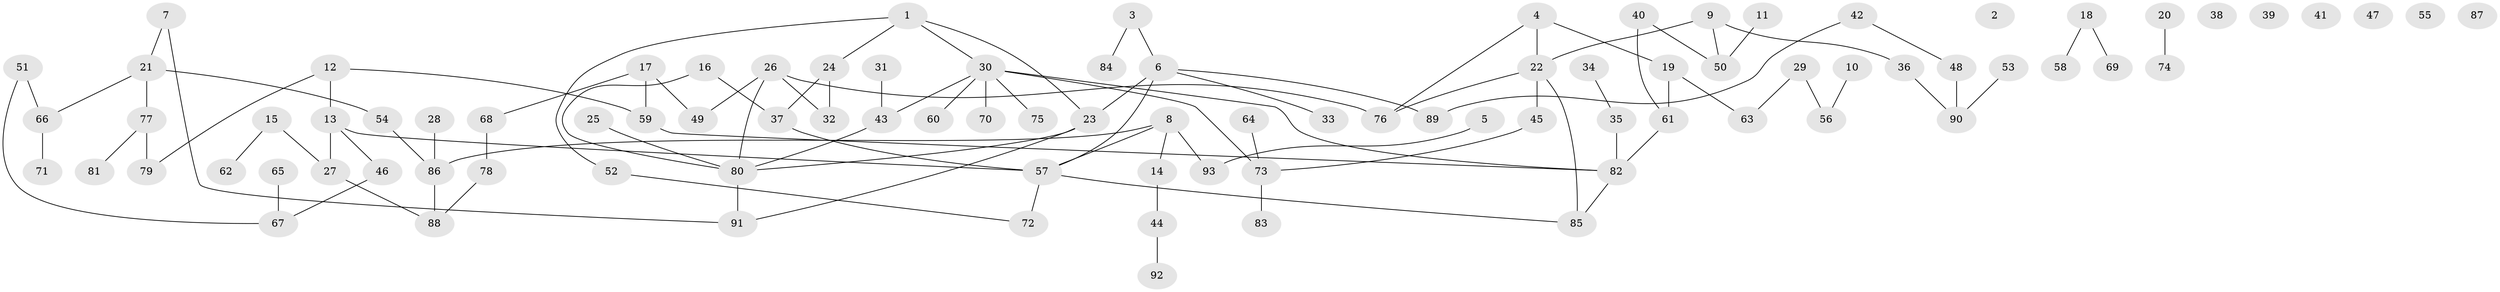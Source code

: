 // coarse degree distribution, {6: 0.05172413793103448, 0: 0.1206896551724138, 1: 0.3103448275862069, 3: 0.22413793103448276, 9: 0.017241379310344827, 4: 0.10344827586206896, 2: 0.13793103448275862, 5: 0.034482758620689655}
// Generated by graph-tools (version 1.1) at 2025/41/03/06/25 10:41:23]
// undirected, 93 vertices, 103 edges
graph export_dot {
graph [start="1"]
  node [color=gray90,style=filled];
  1;
  2;
  3;
  4;
  5;
  6;
  7;
  8;
  9;
  10;
  11;
  12;
  13;
  14;
  15;
  16;
  17;
  18;
  19;
  20;
  21;
  22;
  23;
  24;
  25;
  26;
  27;
  28;
  29;
  30;
  31;
  32;
  33;
  34;
  35;
  36;
  37;
  38;
  39;
  40;
  41;
  42;
  43;
  44;
  45;
  46;
  47;
  48;
  49;
  50;
  51;
  52;
  53;
  54;
  55;
  56;
  57;
  58;
  59;
  60;
  61;
  62;
  63;
  64;
  65;
  66;
  67;
  68;
  69;
  70;
  71;
  72;
  73;
  74;
  75;
  76;
  77;
  78;
  79;
  80;
  81;
  82;
  83;
  84;
  85;
  86;
  87;
  88;
  89;
  90;
  91;
  92;
  93;
  1 -- 23;
  1 -- 24;
  1 -- 30;
  1 -- 52;
  3 -- 6;
  3 -- 84;
  4 -- 19;
  4 -- 22;
  4 -- 76;
  5 -- 93;
  6 -- 23;
  6 -- 33;
  6 -- 57;
  6 -- 89;
  7 -- 21;
  7 -- 91;
  8 -- 14;
  8 -- 57;
  8 -- 86;
  8 -- 93;
  9 -- 22;
  9 -- 36;
  9 -- 50;
  10 -- 56;
  11 -- 50;
  12 -- 13;
  12 -- 59;
  12 -- 79;
  13 -- 27;
  13 -- 46;
  13 -- 57;
  14 -- 44;
  15 -- 27;
  15 -- 62;
  16 -- 37;
  16 -- 80;
  17 -- 49;
  17 -- 59;
  17 -- 68;
  18 -- 58;
  18 -- 69;
  19 -- 61;
  19 -- 63;
  20 -- 74;
  21 -- 54;
  21 -- 66;
  21 -- 77;
  22 -- 45;
  22 -- 76;
  22 -- 85;
  23 -- 80;
  23 -- 91;
  24 -- 32;
  24 -- 37;
  25 -- 80;
  26 -- 32;
  26 -- 49;
  26 -- 76;
  26 -- 80;
  27 -- 88;
  28 -- 86;
  29 -- 56;
  29 -- 63;
  30 -- 43;
  30 -- 60;
  30 -- 70;
  30 -- 73;
  30 -- 75;
  30 -- 82;
  31 -- 43;
  34 -- 35;
  35 -- 82;
  36 -- 90;
  37 -- 57;
  40 -- 50;
  40 -- 61;
  42 -- 48;
  42 -- 89;
  43 -- 80;
  44 -- 92;
  45 -- 73;
  46 -- 67;
  48 -- 90;
  51 -- 66;
  51 -- 67;
  52 -- 72;
  53 -- 90;
  54 -- 86;
  57 -- 72;
  57 -- 85;
  59 -- 82;
  61 -- 82;
  64 -- 73;
  65 -- 67;
  66 -- 71;
  68 -- 78;
  73 -- 83;
  77 -- 79;
  77 -- 81;
  78 -- 88;
  80 -- 91;
  82 -- 85;
  86 -- 88;
}
